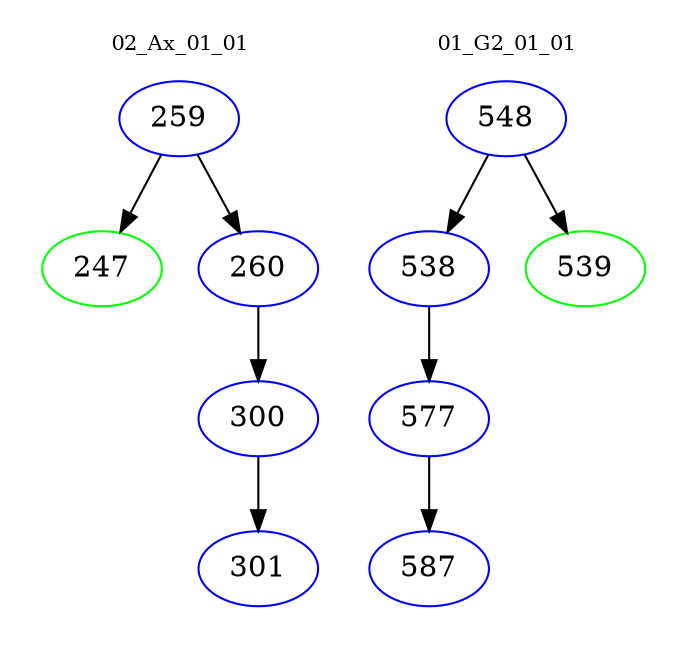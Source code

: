digraph{
subgraph cluster_0 {
color = white
label = "02_Ax_01_01";
fontsize=10;
T0_259 [label="259", color="blue"]
T0_259 -> T0_247 [color="black"]
T0_247 [label="247", color="green"]
T0_259 -> T0_260 [color="black"]
T0_260 [label="260", color="blue"]
T0_260 -> T0_300 [color="black"]
T0_300 [label="300", color="blue"]
T0_300 -> T0_301 [color="black"]
T0_301 [label="301", color="blue"]
}
subgraph cluster_1 {
color = white
label = "01_G2_01_01";
fontsize=10;
T1_548 [label="548", color="blue"]
T1_548 -> T1_538 [color="black"]
T1_538 [label="538", color="blue"]
T1_538 -> T1_577 [color="black"]
T1_577 [label="577", color="blue"]
T1_577 -> T1_587 [color="black"]
T1_587 [label="587", color="blue"]
T1_548 -> T1_539 [color="black"]
T1_539 [label="539", color="green"]
}
}
